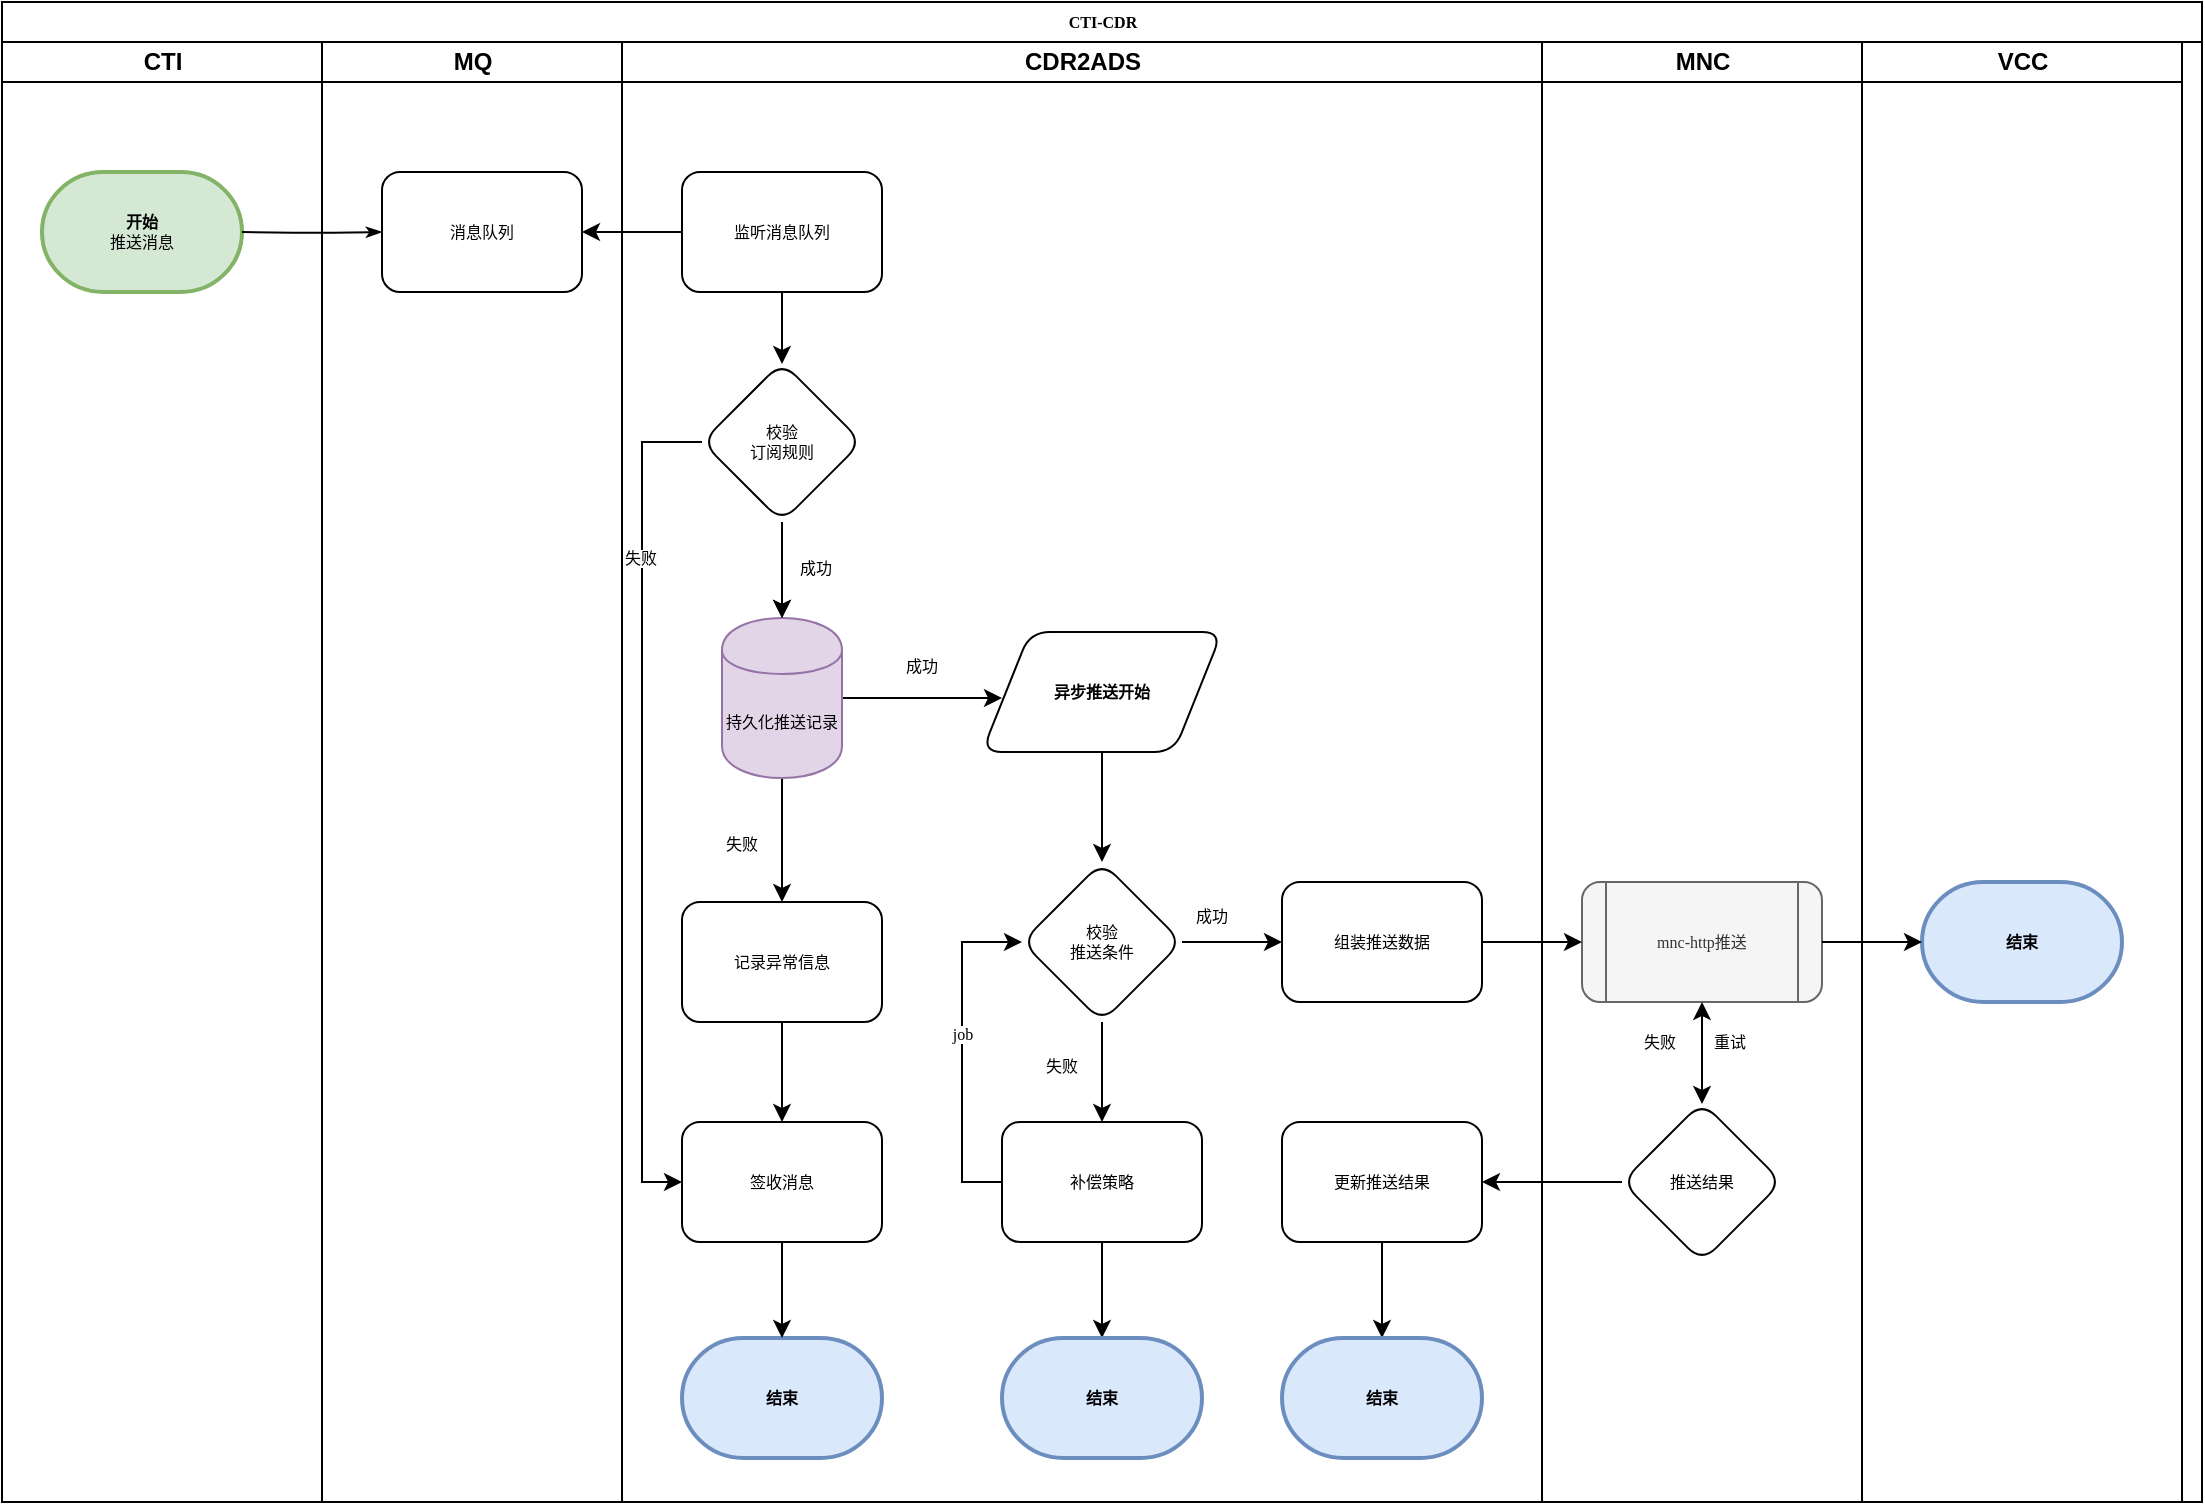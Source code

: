 <mxfile pages="1" version="11.2.8" type="github"><diagram name="Page-1" id="74e2e168-ea6b-b213-b513-2b3c1d86103e"><mxGraphModel dx="1038" dy="548" grid="1" gridSize="10" guides="1" tooltips="1" connect="1" arrows="1" fold="1" page="1" pageScale="1" pageWidth="1100" pageHeight="850" background="#ffffff" math="0" shadow="0"><root><mxCell id="0"/><mxCell id="1" parent="0"/><mxCell id="77e6c97f196da883-1" value="CTI-CDR" style="swimlane;html=1;childLayout=stackLayout;startSize=20;rounded=0;shadow=0;labelBackgroundColor=none;strokeColor=#000000;strokeWidth=1;fillColor=#ffffff;fontFamily=Verdana;fontSize=8;fontColor=#000000;align=center;" parent="1" vertex="1"><mxGeometry x="70" y="39" width="1100" height="750" as="geometry"/></mxCell><mxCell id="77e6c97f196da883-2" value="CTI" style="swimlane;html=1;startSize=20;" parent="77e6c97f196da883-1" vertex="1"><mxGeometry y="20" width="160" height="730" as="geometry"/></mxCell><mxCell id="PAHui-X02Ao2DcyTZwbI-2" value="&lt;b&gt;开始&lt;/b&gt;&lt;br&gt;推送消息" style="strokeWidth=2;html=1;shape=mxgraph.flowchart.terminator;whiteSpace=wrap;rounded=1;shadow=0;fontFamily=Verdana;fontSize=8;fillColor=#d5e8d4;strokeColor=#82b366;" vertex="1" parent="77e6c97f196da883-2"><mxGeometry x="20" y="65" width="100" height="60" as="geometry"/></mxCell><mxCell id="77e6c97f196da883-26" style="edgeStyle=orthogonalEdgeStyle;rounded=1;html=1;labelBackgroundColor=none;startArrow=none;startFill=0;startSize=5;endArrow=classicThin;endFill=1;endSize=5;jettySize=auto;orthogonalLoop=1;strokeColor=#000000;strokeWidth=1;fontFamily=Verdana;fontSize=8;fontColor=#000000;" parent="77e6c97f196da883-1" target="77e6c97f196da883-11" edge="1"><mxGeometry relative="1" as="geometry"><mxPoint x="120" y="115" as="sourcePoint"/></mxGeometry></mxCell><mxCell id="77e6c97f196da883-3" value="MQ" style="swimlane;html=1;startSize=20;" parent="77e6c97f196da883-1" vertex="1"><mxGeometry x="160" y="20" width="150" height="730" as="geometry"/></mxCell><mxCell id="77e6c97f196da883-11" value="消息队列" style="rounded=1;whiteSpace=wrap;html=1;shadow=0;labelBackgroundColor=none;strokeColor=#000000;strokeWidth=1;fillColor=#ffffff;fontFamily=Verdana;fontSize=8;fontColor=#000000;align=center;" parent="77e6c97f196da883-3" vertex="1"><mxGeometry x="30" y="65" width="100" height="60" as="geometry"/></mxCell><mxCell id="77e6c97f196da883-4" value="CDR2ADS" style="swimlane;html=1;startSize=20;" parent="77e6c97f196da883-1" vertex="1"><mxGeometry x="310" y="20" width="460" height="730" as="geometry"/></mxCell><mxCell id="PAHui-X02Ao2DcyTZwbI-20" value="" style="edgeStyle=orthogonalEdgeStyle;rounded=0;orthogonalLoop=1;jettySize=auto;html=1;fontFamily=Verdana;fontSize=8;" edge="1" parent="77e6c97f196da883-4" source="77e6c97f196da883-12"><mxGeometry relative="1" as="geometry"><mxPoint x="80" y="161" as="targetPoint"/></mxGeometry></mxCell><mxCell id="77e6c97f196da883-12" value="监听消息队列" style="rounded=1;whiteSpace=wrap;html=1;shadow=0;labelBackgroundColor=none;strokeColor=#000000;strokeWidth=1;fillColor=#ffffff;fontFamily=Verdana;fontSize=8;fontColor=#000000;align=center;" parent="77e6c97f196da883-4" vertex="1"><mxGeometry x="30" y="65" width="100" height="60" as="geometry"/></mxCell><mxCell id="PAHui-X02Ao2DcyTZwbI-40" value="" style="edgeStyle=orthogonalEdgeStyle;rounded=0;orthogonalLoop=1;jettySize=auto;html=1;fontFamily=Verdana;fontSize=8;" edge="1" parent="77e6c97f196da883-4" source="PAHui-X02Ao2DcyTZwbI-4" target="PAHui-X02Ao2DcyTZwbI-38"><mxGeometry relative="1" as="geometry"/></mxCell><mxCell id="PAHui-X02Ao2DcyTZwbI-55" value="" style="edgeStyle=orthogonalEdgeStyle;rounded=0;orthogonalLoop=1;jettySize=auto;html=1;fontFamily=Verdana;fontSize=8;" edge="1" parent="77e6c97f196da883-4" source="PAHui-X02Ao2DcyTZwbI-4"><mxGeometry relative="1" as="geometry"><mxPoint x="190" y="328" as="targetPoint"/></mxGeometry></mxCell><mxCell id="PAHui-X02Ao2DcyTZwbI-4" value="持久化推送记录" style="shape=cylinder;whiteSpace=wrap;html=1;boundedLbl=1;backgroundOutline=1;rounded=1;shadow=0;strokeWidth=1;fontFamily=Verdana;fontSize=8;fillColor=#e1d5e7;strokeColor=#9673a6;" vertex="1" parent="77e6c97f196da883-4"><mxGeometry x="50" y="288" width="60" height="80" as="geometry"/></mxCell><mxCell id="PAHui-X02Ao2DcyTZwbI-12" value="&lt;b&gt;结束&lt;/b&gt;" style="strokeWidth=2;html=1;shape=mxgraph.flowchart.terminator;whiteSpace=wrap;rounded=1;shadow=0;fontFamily=Verdana;fontSize=8;fillColor=#dae8fc;strokeColor=#6c8ebf;" vertex="1" parent="77e6c97f196da883-4"><mxGeometry x="30" y="648" width="100" height="60" as="geometry"/></mxCell><mxCell id="PAHui-X02Ao2DcyTZwbI-22" value="" style="edgeStyle=orthogonalEdgeStyle;rounded=0;orthogonalLoop=1;jettySize=auto;html=1;fontFamily=Verdana;fontSize=8;" edge="1" parent="77e6c97f196da883-4" source="PAHui-X02Ao2DcyTZwbI-21" target="PAHui-X02Ao2DcyTZwbI-4"><mxGeometry relative="1" as="geometry"/></mxCell><mxCell id="PAHui-X02Ao2DcyTZwbI-25" value="" style="edgeStyle=orthogonalEdgeStyle;rounded=0;orthogonalLoop=1;jettySize=auto;html=1;fontFamily=Verdana;fontSize=8;" edge="1" parent="77e6c97f196da883-4" source="PAHui-X02Ao2DcyTZwbI-21" target="PAHui-X02Ao2DcyTZwbI-4"><mxGeometry relative="1" as="geometry"/></mxCell><mxCell id="PAHui-X02Ao2DcyTZwbI-21" value="校验&lt;br&gt;订阅规则" style="rhombus;whiteSpace=wrap;html=1;rounded=1;shadow=0;strokeWidth=1;fontFamily=Verdana;fontSize=8;" vertex="1" parent="77e6c97f196da883-4"><mxGeometry x="40" y="160" width="80" height="80" as="geometry"/></mxCell><mxCell id="PAHui-X02Ao2DcyTZwbI-37" value="" style="edgeStyle=orthogonalEdgeStyle;rounded=0;orthogonalLoop=1;jettySize=auto;html=1;fontFamily=Verdana;fontSize=8;" edge="1" parent="77e6c97f196da883-4" source="PAHui-X02Ao2DcyTZwbI-28" target="PAHui-X02Ao2DcyTZwbI-12"><mxGeometry relative="1" as="geometry"/></mxCell><mxCell id="PAHui-X02Ao2DcyTZwbI-28" value="签收消息" style="rounded=1;whiteSpace=wrap;html=1;shadow=0;labelBackgroundColor=none;strokeColor=#000000;strokeWidth=1;fillColor=#ffffff;fontFamily=Verdana;fontSize=8;fontColor=#000000;align=center;" vertex="1" parent="77e6c97f196da883-4"><mxGeometry x="30" y="540" width="100" height="60" as="geometry"/></mxCell><mxCell id="PAHui-X02Ao2DcyTZwbI-39" value="" style="edgeStyle=orthogonalEdgeStyle;rounded=0;orthogonalLoop=1;jettySize=auto;html=1;fontFamily=Verdana;fontSize=8;" edge="1" parent="77e6c97f196da883-4" source="PAHui-X02Ao2DcyTZwbI-38" target="PAHui-X02Ao2DcyTZwbI-28"><mxGeometry relative="1" as="geometry"/></mxCell><mxCell id="PAHui-X02Ao2DcyTZwbI-38" value="记录异常信息" style="rounded=1;whiteSpace=wrap;html=1;shadow=0;labelBackgroundColor=none;strokeColor=#000000;strokeWidth=1;fillColor=#ffffff;fontFamily=Verdana;fontSize=8;fontColor=#000000;align=center;" vertex="1" parent="77e6c97f196da883-4"><mxGeometry x="30" y="430" width="100" height="60" as="geometry"/></mxCell><mxCell id="PAHui-X02Ao2DcyTZwbI-42" style="edgeStyle=orthogonalEdgeStyle;rounded=0;orthogonalLoop=1;jettySize=auto;html=1;fontFamily=Verdana;fontSize=8;entryX=0;entryY=0.5;entryDx=0;entryDy=0;" edge="1" parent="77e6c97f196da883-4" source="PAHui-X02Ao2DcyTZwbI-21" target="PAHui-X02Ao2DcyTZwbI-28"><mxGeometry relative="1" as="geometry"><mxPoint x="10" y="581" as="targetPoint"/><Array as="points"><mxPoint x="10" y="200"/><mxPoint x="10" y="570"/></Array></mxGeometry></mxCell><mxCell id="PAHui-X02Ao2DcyTZwbI-43" value="失败" style="text;html=1;resizable=0;points=[];align=center;verticalAlign=middle;labelBackgroundColor=#ffffff;fontSize=8;fontFamily=Verdana;" vertex="1" connectable="0" parent="PAHui-X02Ao2DcyTZwbI-42"><mxGeometry x="-0.581" y="-1" relative="1" as="geometry"><mxPoint as="offset"/></mxGeometry></mxCell><mxCell id="PAHui-X02Ao2DcyTZwbI-61" value="" style="edgeStyle=orthogonalEdgeStyle;rounded=0;orthogonalLoop=1;jettySize=auto;html=1;fontFamily=Verdana;fontSize=8;" edge="1" parent="77e6c97f196da883-4" source="PAHui-X02Ao2DcyTZwbI-58" target="PAHui-X02Ao2DcyTZwbI-60"><mxGeometry relative="1" as="geometry"/></mxCell><mxCell id="PAHui-X02Ao2DcyTZwbI-64" value="" style="edgeStyle=orthogonalEdgeStyle;rounded=0;orthogonalLoop=1;jettySize=auto;html=1;fontFamily=Verdana;fontSize=8;" edge="1" parent="77e6c97f196da883-4" source="PAHui-X02Ao2DcyTZwbI-58" target="PAHui-X02Ao2DcyTZwbI-63"><mxGeometry relative="1" as="geometry"/></mxCell><mxCell id="PAHui-X02Ao2DcyTZwbI-58" value="校验&lt;br&gt;推送条件" style="rhombus;whiteSpace=wrap;html=1;rounded=1;shadow=0;strokeWidth=1;fontFamily=Verdana;fontSize=8;" vertex="1" parent="77e6c97f196da883-4"><mxGeometry x="200" y="410" width="80" height="80" as="geometry"/></mxCell><mxCell id="PAHui-X02Ao2DcyTZwbI-60" value="组装推送数据" style="rounded=1;whiteSpace=wrap;html=1;shadow=0;labelBackgroundColor=none;strokeColor=#000000;strokeWidth=1;fillColor=#ffffff;fontFamily=Verdana;fontSize=8;fontColor=#000000;align=center;" vertex="1" parent="77e6c97f196da883-4"><mxGeometry x="330" y="420" width="100" height="60" as="geometry"/></mxCell><mxCell id="PAHui-X02Ao2DcyTZwbI-62" value="成功" style="text;html=1;resizable=0;points=[];autosize=1;align=left;verticalAlign=top;spacingTop=-4;fontSize=8;fontFamily=Verdana;" vertex="1" parent="77e6c97f196da883-4"><mxGeometry x="285" y="430" width="30" height="10" as="geometry"/></mxCell><mxCell id="PAHui-X02Ao2DcyTZwbI-67" value="" style="edgeStyle=orthogonalEdgeStyle;rounded=0;orthogonalLoop=1;jettySize=auto;html=1;fontFamily=Verdana;fontSize=8;" edge="1" parent="77e6c97f196da883-4" source="PAHui-X02Ao2DcyTZwbI-63" target="PAHui-X02Ao2DcyTZwbI-66"><mxGeometry relative="1" as="geometry"/></mxCell><mxCell id="PAHui-X02Ao2DcyTZwbI-68" style="edgeStyle=orthogonalEdgeStyle;rounded=0;orthogonalLoop=1;jettySize=auto;html=1;entryX=0;entryY=0.5;entryDx=0;entryDy=0;fontFamily=Verdana;fontSize=8;" edge="1" parent="77e6c97f196da883-4" source="PAHui-X02Ao2DcyTZwbI-63" target="PAHui-X02Ao2DcyTZwbI-58"><mxGeometry relative="1" as="geometry"><Array as="points"><mxPoint x="170" y="570"/><mxPoint x="170" y="450"/></Array></mxGeometry></mxCell><mxCell id="PAHui-X02Ao2DcyTZwbI-69" value="job" style="text;html=1;resizable=0;points=[];align=center;verticalAlign=middle;labelBackgroundColor=#ffffff;fontSize=8;fontFamily=Verdana;" vertex="1" connectable="0" parent="PAHui-X02Ao2DcyTZwbI-68"><mxGeometry x="0.106" relative="1" as="geometry"><mxPoint as="offset"/></mxGeometry></mxCell><mxCell id="PAHui-X02Ao2DcyTZwbI-63" value="补偿策略" style="rounded=1;whiteSpace=wrap;html=1;shadow=0;labelBackgroundColor=none;strokeColor=#000000;strokeWidth=1;fillColor=#ffffff;fontFamily=Verdana;fontSize=8;fontColor=#000000;align=center;" vertex="1" parent="77e6c97f196da883-4"><mxGeometry x="190" y="540" width="100" height="60" as="geometry"/></mxCell><mxCell id="PAHui-X02Ao2DcyTZwbI-66" value="&lt;b&gt;结束&lt;/b&gt;" style="strokeWidth=2;html=1;shape=mxgraph.flowchart.terminator;whiteSpace=wrap;rounded=1;shadow=0;fontFamily=Verdana;fontSize=8;fillColor=#dae8fc;strokeColor=#6c8ebf;" vertex="1" parent="77e6c97f196da883-4"><mxGeometry x="190" y="648" width="100" height="60" as="geometry"/></mxCell><mxCell id="PAHui-X02Ao2DcyTZwbI-105" value="" style="edgeStyle=orthogonalEdgeStyle;rounded=0;orthogonalLoop=1;jettySize=auto;html=1;fontFamily=Verdana;fontSize=8;" edge="1" parent="77e6c97f196da883-4" source="PAHui-X02Ao2DcyTZwbI-103" target="PAHui-X02Ao2DcyTZwbI-104"><mxGeometry relative="1" as="geometry"/></mxCell><mxCell id="PAHui-X02Ao2DcyTZwbI-103" value="更新推送结果" style="rounded=1;whiteSpace=wrap;html=1;shadow=0;labelBackgroundColor=none;strokeColor=#000000;strokeWidth=1;fillColor=#ffffff;fontFamily=Verdana;fontSize=8;fontColor=#000000;align=center;" vertex="1" parent="77e6c97f196da883-4"><mxGeometry x="330" y="540" width="100" height="60" as="geometry"/></mxCell><mxCell id="PAHui-X02Ao2DcyTZwbI-104" value="&lt;b&gt;结束&lt;/b&gt;" style="strokeWidth=2;html=1;shape=mxgraph.flowchart.terminator;whiteSpace=wrap;rounded=1;shadow=0;fontFamily=Verdana;fontSize=8;fillColor=#dae8fc;strokeColor=#6c8ebf;" vertex="1" parent="77e6c97f196da883-4"><mxGeometry x="330" y="648" width="100" height="60" as="geometry"/></mxCell><mxCell id="PAHui-X02Ao2DcyTZwbI-9" value="成功" style="text;html=1;resizable=0;points=[];autosize=1;align=left;verticalAlign=top;spacingTop=-4;fontSize=8;fontFamily=Verdana;" vertex="1" parent="77e6c97f196da883-4"><mxGeometry x="140" y="305" width="30" height="10" as="geometry"/></mxCell><mxCell id="PAHui-X02Ao2DcyTZwbI-65" value="失败" style="text;html=1;resizable=0;points=[];autosize=1;align=left;verticalAlign=top;spacingTop=-4;fontSize=8;fontFamily=Verdana;" vertex="1" parent="77e6c97f196da883-4"><mxGeometry x="210" y="505" width="30" height="10" as="geometry"/></mxCell><mxCell id="PAHui-X02Ao2DcyTZwbI-41" value="失败" style="text;html=1;resizable=0;points=[];autosize=1;align=left;verticalAlign=top;spacingTop=-4;fontSize=8;fontFamily=Verdana;" vertex="1" parent="77e6c97f196da883-4"><mxGeometry x="50" y="394" width="30" height="10" as="geometry"/></mxCell><mxCell id="77e6c97f196da883-5" value="MNC" style="swimlane;html=1;startSize=20;" parent="77e6c97f196da883-1" vertex="1"><mxGeometry x="770" y="20" width="160" height="730" as="geometry"/></mxCell><mxCell id="PAHui-X02Ao2DcyTZwbI-71" value="mnc-http推送" style="shape=process;whiteSpace=wrap;html=1;backgroundOutline=1;rounded=1;shadow=0;strokeWidth=1;fontFamily=Verdana;fontSize=8;fillColor=#f5f5f5;strokeColor=#666666;fontColor=#333333;" vertex="1" parent="77e6c97f196da883-5"><mxGeometry x="20" y="420" width="120" height="60" as="geometry"/></mxCell><mxCell id="PAHui-X02Ao2DcyTZwbI-106" value="推送结果" style="rhombus;whiteSpace=wrap;html=1;rounded=1;shadow=0;strokeWidth=1;fontFamily=Verdana;fontSize=8;" vertex="1" parent="77e6c97f196da883-5"><mxGeometry x="40" y="530" width="80" height="80" as="geometry"/></mxCell><mxCell id="PAHui-X02Ao2DcyTZwbI-112" value="重试" style="text;html=1;resizable=0;points=[];autosize=1;align=left;verticalAlign=top;spacingTop=-4;fontSize=8;fontFamily=Verdana;" vertex="1" parent="77e6c97f196da883-5"><mxGeometry x="84" y="493" width="30" height="10" as="geometry"/></mxCell><mxCell id="PAHui-X02Ao2DcyTZwbI-113" value="" style="endArrow=classic;startArrow=classic;html=1;fontFamily=Verdana;fontSize=8;entryX=0.5;entryY=1;entryDx=0;entryDy=0;" edge="1" parent="77e6c97f196da883-5" target="PAHui-X02Ao2DcyTZwbI-71"><mxGeometry width="50" height="50" relative="1" as="geometry"><mxPoint x="80" y="531" as="sourcePoint"/><mxPoint x="105" y="480" as="targetPoint"/></mxGeometry></mxCell><mxCell id="77e6c97f196da883-6" value="VCC" style="swimlane;html=1;startSize=20;" parent="77e6c97f196da883-1" vertex="1"><mxGeometry x="930" y="20" width="160" height="730" as="geometry"/></mxCell><mxCell id="PAHui-X02Ao2DcyTZwbI-99" value="&lt;b&gt;结束&lt;/b&gt;" style="strokeWidth=2;html=1;shape=mxgraph.flowchart.terminator;whiteSpace=wrap;rounded=1;shadow=0;fontFamily=Verdana;fontSize=8;fillColor=#dae8fc;strokeColor=#6c8ebf;" vertex="1" parent="77e6c97f196da883-6"><mxGeometry x="30" y="420" width="100" height="60" as="geometry"/></mxCell><mxCell id="PAHui-X02Ao2DcyTZwbI-3" value="" style="edgeStyle=orthogonalEdgeStyle;rounded=0;orthogonalLoop=1;jettySize=auto;html=1;fontFamily=Verdana;fontSize=8;" edge="1" parent="77e6c97f196da883-1" source="77e6c97f196da883-12" target="77e6c97f196da883-11"><mxGeometry relative="1" as="geometry"/></mxCell><mxCell id="PAHui-X02Ao2DcyTZwbI-72" value="" style="edgeStyle=orthogonalEdgeStyle;rounded=0;orthogonalLoop=1;jettySize=auto;html=1;fontFamily=Verdana;fontSize=8;" edge="1" parent="77e6c97f196da883-1" source="PAHui-X02Ao2DcyTZwbI-60" target="PAHui-X02Ao2DcyTZwbI-71"><mxGeometry relative="1" as="geometry"/></mxCell><mxCell id="PAHui-X02Ao2DcyTZwbI-100" value="" style="edgeStyle=orthogonalEdgeStyle;rounded=0;orthogonalLoop=1;jettySize=auto;html=1;fontFamily=Verdana;fontSize=8;" edge="1" parent="77e6c97f196da883-1" source="PAHui-X02Ao2DcyTZwbI-71" target="PAHui-X02Ao2DcyTZwbI-99"><mxGeometry relative="1" as="geometry"/></mxCell><mxCell id="PAHui-X02Ao2DcyTZwbI-107" value="" style="edgeStyle=orthogonalEdgeStyle;rounded=0;orthogonalLoop=1;jettySize=auto;html=1;fontFamily=Verdana;fontSize=8;" edge="1" parent="77e6c97f196da883-1" source="PAHui-X02Ao2DcyTZwbI-106" target="PAHui-X02Ao2DcyTZwbI-103"><mxGeometry relative="1" as="geometry"/></mxCell><mxCell id="PAHui-X02Ao2DcyTZwbI-26" value="成功" style="text;html=1;resizable=0;points=[];autosize=1;align=left;verticalAlign=top;spacingTop=-4;fontSize=8;fontFamily=Verdana;" vertex="1" parent="1"><mxGeometry x="467" y="315" width="30" height="10" as="geometry"/></mxCell><mxCell id="PAHui-X02Ao2DcyTZwbI-59" value="" style="edgeStyle=orthogonalEdgeStyle;rounded=0;orthogonalLoop=1;jettySize=auto;html=1;fontFamily=Verdana;fontSize=8;" edge="1" parent="1" source="PAHui-X02Ao2DcyTZwbI-56" target="PAHui-X02Ao2DcyTZwbI-58"><mxGeometry relative="1" as="geometry"/></mxCell><mxCell id="PAHui-X02Ao2DcyTZwbI-56" value="&lt;b&gt;异步推送开始&lt;/b&gt;" style="shape=parallelogram;perimeter=parallelogramPerimeter;whiteSpace=wrap;html=1;rounded=1;shadow=0;strokeWidth=1;fontFamily=Verdana;fontSize=8;" vertex="1" parent="1"><mxGeometry x="560" y="354" width="120" height="60" as="geometry"/></mxCell><mxCell id="PAHui-X02Ao2DcyTZwbI-111" value="失败" style="text;html=1;resizable=0;points=[];autosize=1;align=left;verticalAlign=top;spacingTop=-4;fontSize=8;fontFamily=Verdana;" vertex="1" parent="1"><mxGeometry x="889" y="552" width="30" height="10" as="geometry"/></mxCell></root></mxGraphModel></diagram></mxfile>